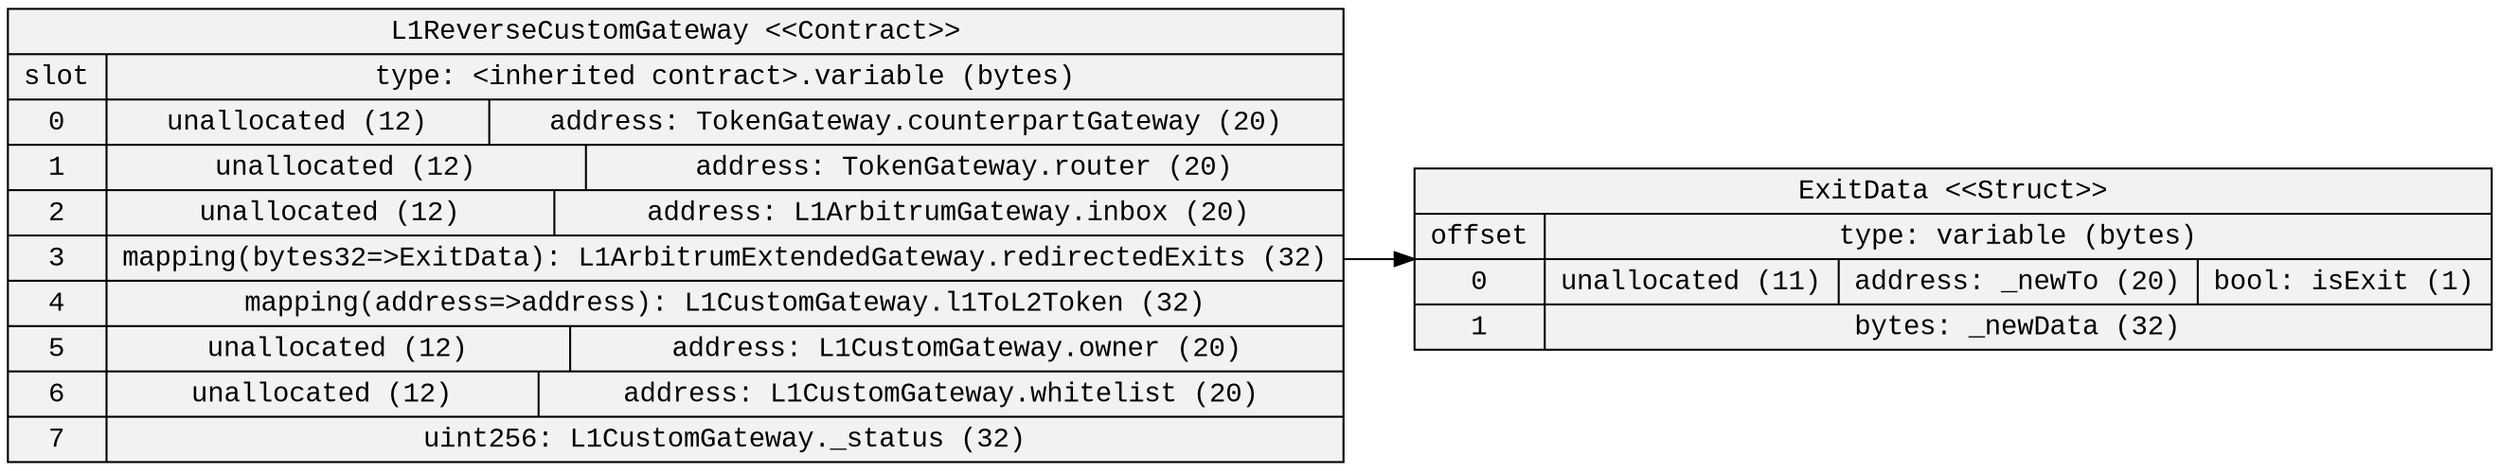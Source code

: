 
digraph StorageDiagram {
rankdir=LR
arrowhead=open
bgcolor="white"
edge [color="black"]
node [shape=record, style=filled, color="black", fillcolor="gray95", fontcolor="black", fontname="Courier New"]
2 [label="L1ReverseCustomGateway \<\<Contract\>\>\n | {{ slot | 0 | 1 | 2 | 3 | 4 | 5 | 6 | 7} | { type: \<inherited contract\>.variable (bytes) | {  unallocated (12)  |  address: TokenGateway.counterpartGateway (20) } | {  unallocated (12)  |  address: TokenGateway.router (20) } | {  unallocated (12)  |  address: L1ArbitrumGateway.inbox (20) } | { <7> mapping\(bytes32=\>ExitData\): L1ArbitrumExtendedGateway.redirectedExits (32) } | {  mapping\(address=\>address\): L1CustomGateway.l1ToL2Token (32) } | {  unallocated (12)  |  address: L1CustomGateway.owner (20) } | {  unallocated (12)  |  address: L1CustomGateway.whitelist (20) } | {  uint256: L1CustomGateway._status (32) }}}"]

1 [label="ExitData \<\<Struct\>\>\n | {{ offset | 0 | 1} | { type: variable (bytes) | {  unallocated (11)  |  address: _newTo (20)  |  bool: isExit (1) } | {  bytes: _newData (32) }}}"]

 2:7 -> 1
}